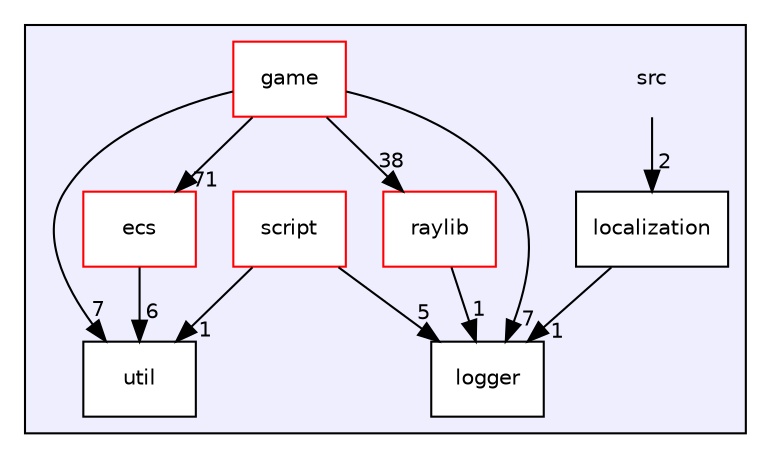 digraph "src" {
  compound=true
  node [ fontsize="10", fontname="Helvetica"];
  edge [ labelfontsize="10", labelfontname="Helvetica"];
  subgraph clusterdir_68267d1309a1af8e8297ef4c3efbcdba {
    graph [ bgcolor="#eeeeff", pencolor="black", label="" URL="dir_68267d1309a1af8e8297ef4c3efbcdba.html"];
    dir_68267d1309a1af8e8297ef4c3efbcdba [shape=plaintext label="src"];
    dir_ddca5f149c4ce13074f28b270e950ba9 [shape=box label="ecs" color="red" fillcolor="white" style="filled" URL="dir_ddca5f149c4ce13074f28b270e950ba9.html"];
    dir_1699be727a800b1d059c6f7f2b91d2ee [shape=box label="game" color="red" fillcolor="white" style="filled" URL="dir_1699be727a800b1d059c6f7f2b91d2ee.html"];
    dir_502e2e551a70cf7978464aef90fcfcf1 [shape=box label="localization" color="black" fillcolor="white" style="filled" URL="dir_502e2e551a70cf7978464aef90fcfcf1.html"];
    dir_ffde1fbcaa8d6b0d34e29c3bddf7a801 [shape=box label="logger" color="black" fillcolor="white" style="filled" URL="dir_ffde1fbcaa8d6b0d34e29c3bddf7a801.html"];
    dir_d4cc5f0b3cfddd1b0952a9e00053f649 [shape=box label="raylib" color="red" fillcolor="white" style="filled" URL="dir_d4cc5f0b3cfddd1b0952a9e00053f649.html"];
    dir_fe414d616bd0c4668e6515f48824338f [shape=box label="script" color="red" fillcolor="white" style="filled" URL="dir_fe414d616bd0c4668e6515f48824338f.html"];
    dir_b7878ad5ecbf2506f4125b9d34c97e45 [shape=box label="util" color="black" fillcolor="white" style="filled" URL="dir_b7878ad5ecbf2506f4125b9d34c97e45.html"];
  }
  dir_68267d1309a1af8e8297ef4c3efbcdba->dir_502e2e551a70cf7978464aef90fcfcf1 [headlabel="2", labeldistance=1.5 headhref="dir_000000_000022.html"];
  dir_fe414d616bd0c4668e6515f48824338f->dir_b7878ad5ecbf2506f4125b9d34c97e45 [headlabel="1", labeldistance=1.5 headhref="dir_000024_000026.html"];
  dir_fe414d616bd0c4668e6515f48824338f->dir_ffde1fbcaa8d6b0d34e29c3bddf7a801 [headlabel="5", labeldistance=1.5 headhref="dir_000024_000023.html"];
  dir_ddca5f149c4ce13074f28b270e950ba9->dir_b7878ad5ecbf2506f4125b9d34c97e45 [headlabel="6", labeldistance=1.5 headhref="dir_000001_000026.html"];
  dir_d4cc5f0b3cfddd1b0952a9e00053f649->dir_ffde1fbcaa8d6b0d34e29c3bddf7a801 [headlabel="1", labeldistance=1.5 headhref="dir_000010_000023.html"];
  dir_502e2e551a70cf7978464aef90fcfcf1->dir_ffde1fbcaa8d6b0d34e29c3bddf7a801 [headlabel="1", labeldistance=1.5 headhref="dir_000022_000023.html"];
  dir_1699be727a800b1d059c6f7f2b91d2ee->dir_b7878ad5ecbf2506f4125b9d34c97e45 [headlabel="7", labeldistance=1.5 headhref="dir_000007_000026.html"];
  dir_1699be727a800b1d059c6f7f2b91d2ee->dir_ffde1fbcaa8d6b0d34e29c3bddf7a801 [headlabel="7", labeldistance=1.5 headhref="dir_000007_000023.html"];
  dir_1699be727a800b1d059c6f7f2b91d2ee->dir_ddca5f149c4ce13074f28b270e950ba9 [headlabel="71", labeldistance=1.5 headhref="dir_000007_000001.html"];
  dir_1699be727a800b1d059c6f7f2b91d2ee->dir_d4cc5f0b3cfddd1b0952a9e00053f649 [headlabel="38", labeldistance=1.5 headhref="dir_000007_000010.html"];
}
